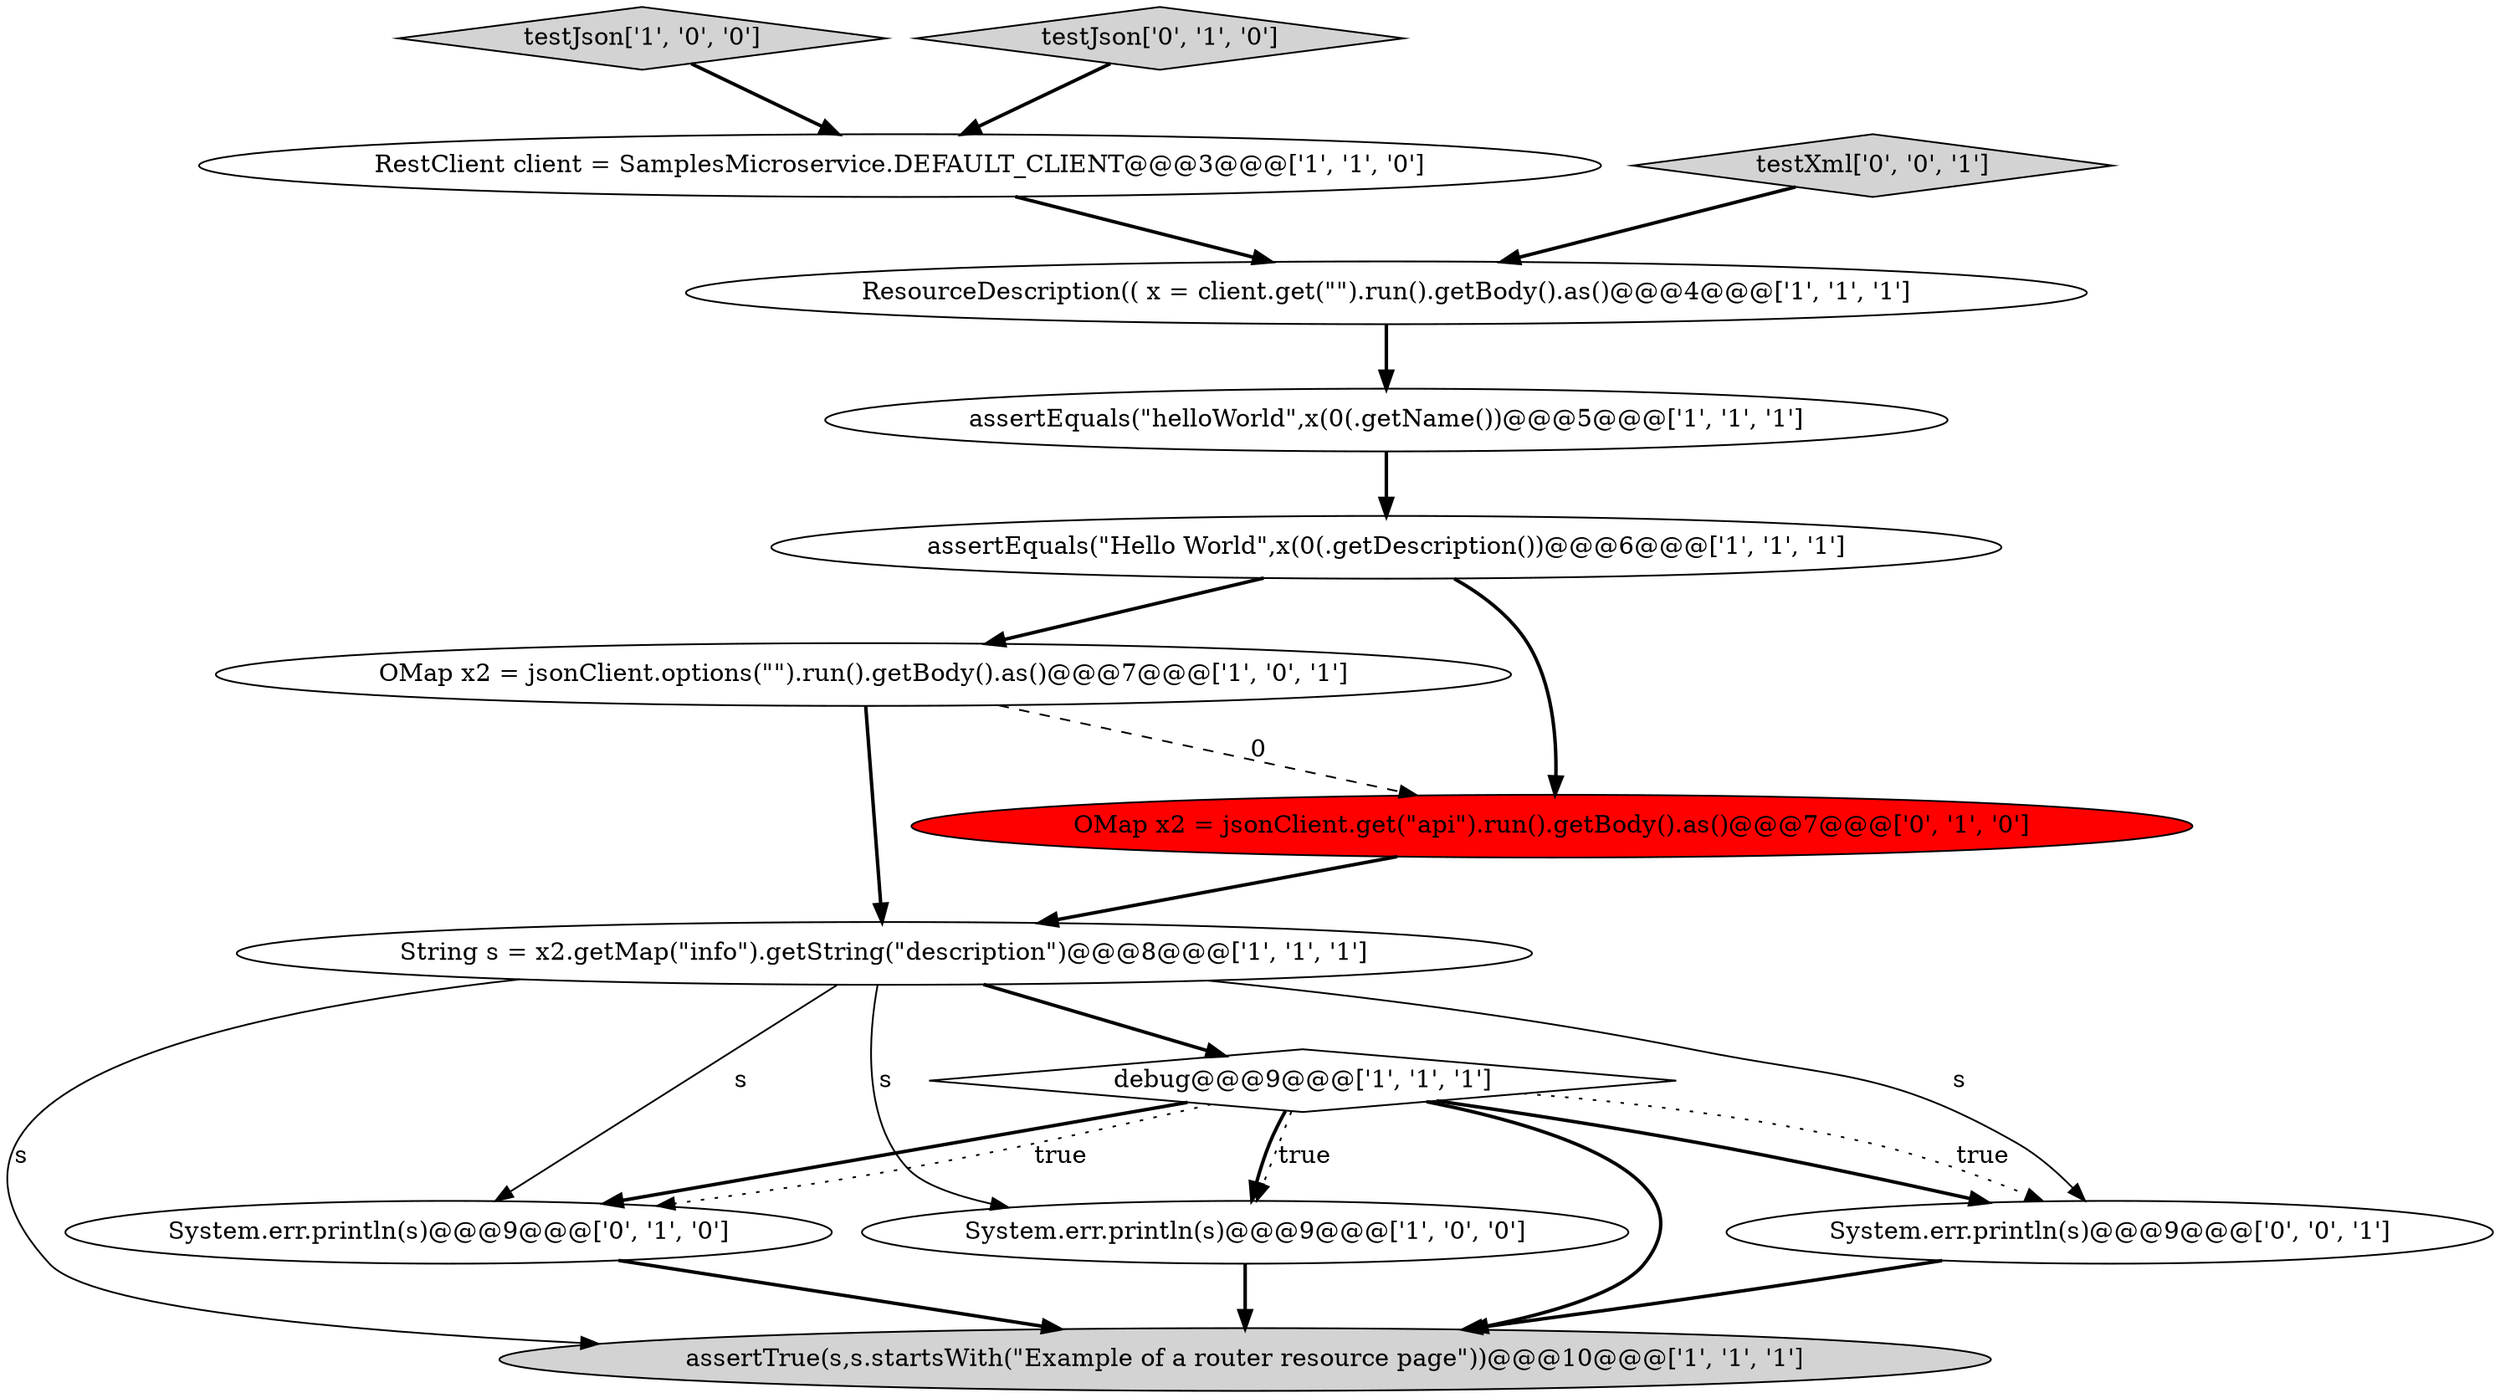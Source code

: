 digraph {
9 [style = filled, label = "assertTrue(s,s.startsWith(\"Example of a router resource page\"))@@@10@@@['1', '1', '1']", fillcolor = lightgray, shape = ellipse image = "AAA0AAABBB1BBB"];
3 [style = filled, label = "testJson['1', '0', '0']", fillcolor = lightgray, shape = diamond image = "AAA0AAABBB1BBB"];
4 [style = filled, label = "RestClient client = SamplesMicroservice.DEFAULT_CLIENT@@@3@@@['1', '1', '0']", fillcolor = white, shape = ellipse image = "AAA0AAABBB1BBB"];
5 [style = filled, label = "assertEquals(\"helloWorld\",x(0(.getName())@@@5@@@['1', '1', '1']", fillcolor = white, shape = ellipse image = "AAA0AAABBB1BBB"];
8 [style = filled, label = "debug@@@9@@@['1', '1', '1']", fillcolor = white, shape = diamond image = "AAA0AAABBB1BBB"];
6 [style = filled, label = "ResourceDescription(( x = client.get(\"\").run().getBody().as()@@@4@@@['1', '1', '1']", fillcolor = white, shape = ellipse image = "AAA0AAABBB1BBB"];
0 [style = filled, label = "assertEquals(\"Hello World\",x(0(.getDescription())@@@6@@@['1', '1', '1']", fillcolor = white, shape = ellipse image = "AAA0AAABBB1BBB"];
2 [style = filled, label = "OMap x2 = jsonClient.options(\"\").run().getBody().as()@@@7@@@['1', '0', '1']", fillcolor = white, shape = ellipse image = "AAA0AAABBB1BBB"];
12 [style = filled, label = "testJson['0', '1', '0']", fillcolor = lightgray, shape = diamond image = "AAA0AAABBB2BBB"];
13 [style = filled, label = "System.err.println(s)@@@9@@@['0', '0', '1']", fillcolor = white, shape = ellipse image = "AAA0AAABBB3BBB"];
1 [style = filled, label = "String s = x2.getMap(\"info\").getString(\"description\")@@@8@@@['1', '1', '1']", fillcolor = white, shape = ellipse image = "AAA0AAABBB1BBB"];
10 [style = filled, label = "System.err.println(s)@@@9@@@['0', '1', '0']", fillcolor = white, shape = ellipse image = "AAA0AAABBB2BBB"];
11 [style = filled, label = "OMap x2 = jsonClient.get(\"api\").run().getBody().as()@@@7@@@['0', '1', '0']", fillcolor = red, shape = ellipse image = "AAA1AAABBB2BBB"];
14 [style = filled, label = "testXml['0', '0', '1']", fillcolor = lightgray, shape = diamond image = "AAA0AAABBB3BBB"];
7 [style = filled, label = "System.err.println(s)@@@9@@@['1', '0', '0']", fillcolor = white, shape = ellipse image = "AAA0AAABBB1BBB"];
8->10 [style = bold, label=""];
1->8 [style = bold, label=""];
4->6 [style = bold, label=""];
11->1 [style = bold, label=""];
2->1 [style = bold, label=""];
0->2 [style = bold, label=""];
1->13 [style = solid, label="s"];
0->11 [style = bold, label=""];
8->7 [style = dotted, label="true"];
8->10 [style = dotted, label="true"];
3->4 [style = bold, label=""];
1->10 [style = solid, label="s"];
8->7 [style = bold, label=""];
7->9 [style = bold, label=""];
1->9 [style = solid, label="s"];
6->5 [style = bold, label=""];
5->0 [style = bold, label=""];
12->4 [style = bold, label=""];
8->9 [style = bold, label=""];
1->7 [style = solid, label="s"];
2->11 [style = dashed, label="0"];
10->9 [style = bold, label=""];
8->13 [style = dotted, label="true"];
13->9 [style = bold, label=""];
14->6 [style = bold, label=""];
8->13 [style = bold, label=""];
}
